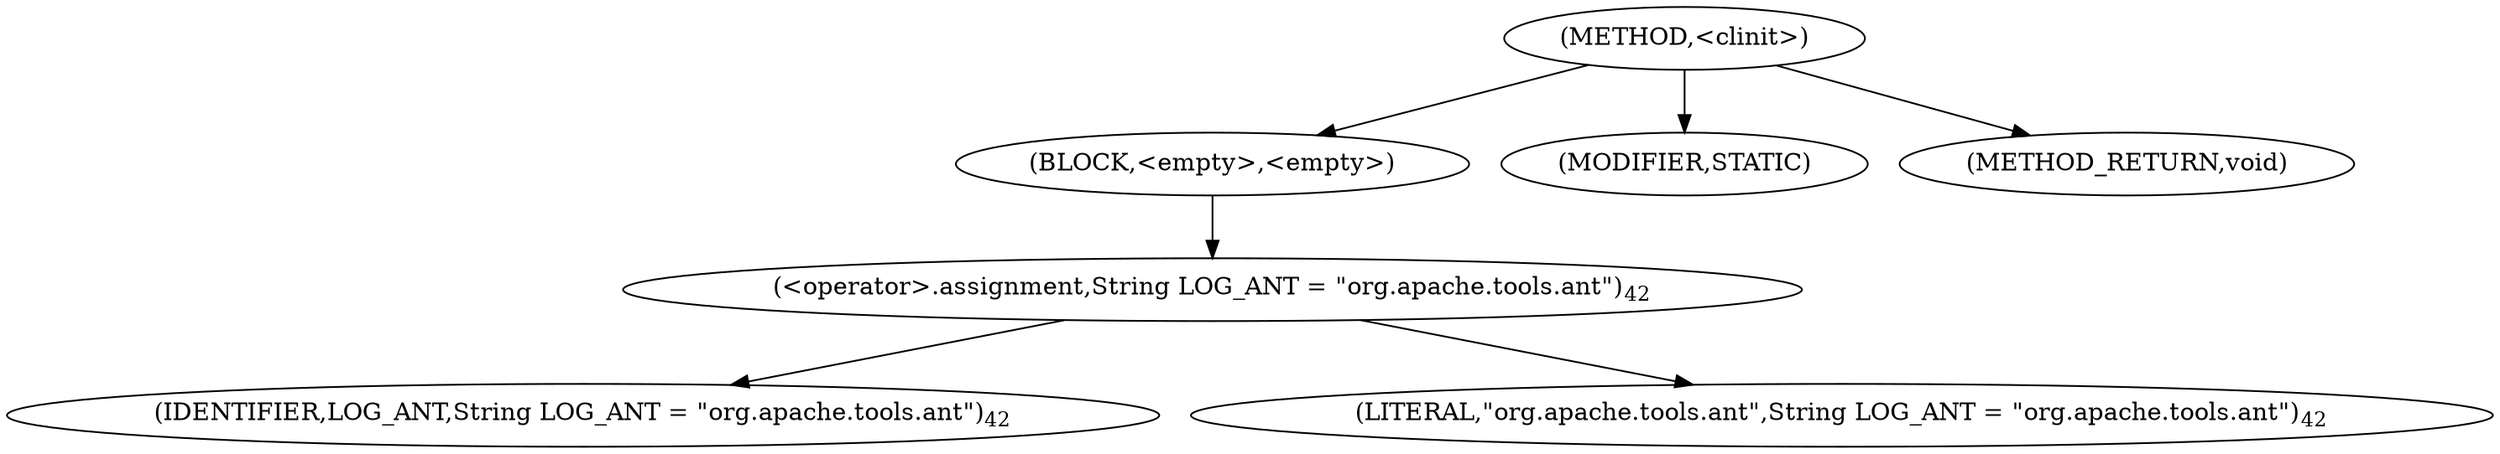 digraph "&lt;clinit&gt;" {  
"399" [label = <(METHOD,&lt;clinit&gt;)> ]
"400" [label = <(BLOCK,&lt;empty&gt;,&lt;empty&gt;)> ]
"401" [label = <(&lt;operator&gt;.assignment,String LOG_ANT = &quot;org.apache.tools.ant&quot;)<SUB>42</SUB>> ]
"402" [label = <(IDENTIFIER,LOG_ANT,String LOG_ANT = &quot;org.apache.tools.ant&quot;)<SUB>42</SUB>> ]
"403" [label = <(LITERAL,&quot;org.apache.tools.ant&quot;,String LOG_ANT = &quot;org.apache.tools.ant&quot;)<SUB>42</SUB>> ]
"404" [label = <(MODIFIER,STATIC)> ]
"405" [label = <(METHOD_RETURN,void)> ]
  "399" -> "400" 
  "399" -> "404" 
  "399" -> "405" 
  "400" -> "401" 
  "401" -> "402" 
  "401" -> "403" 
}
